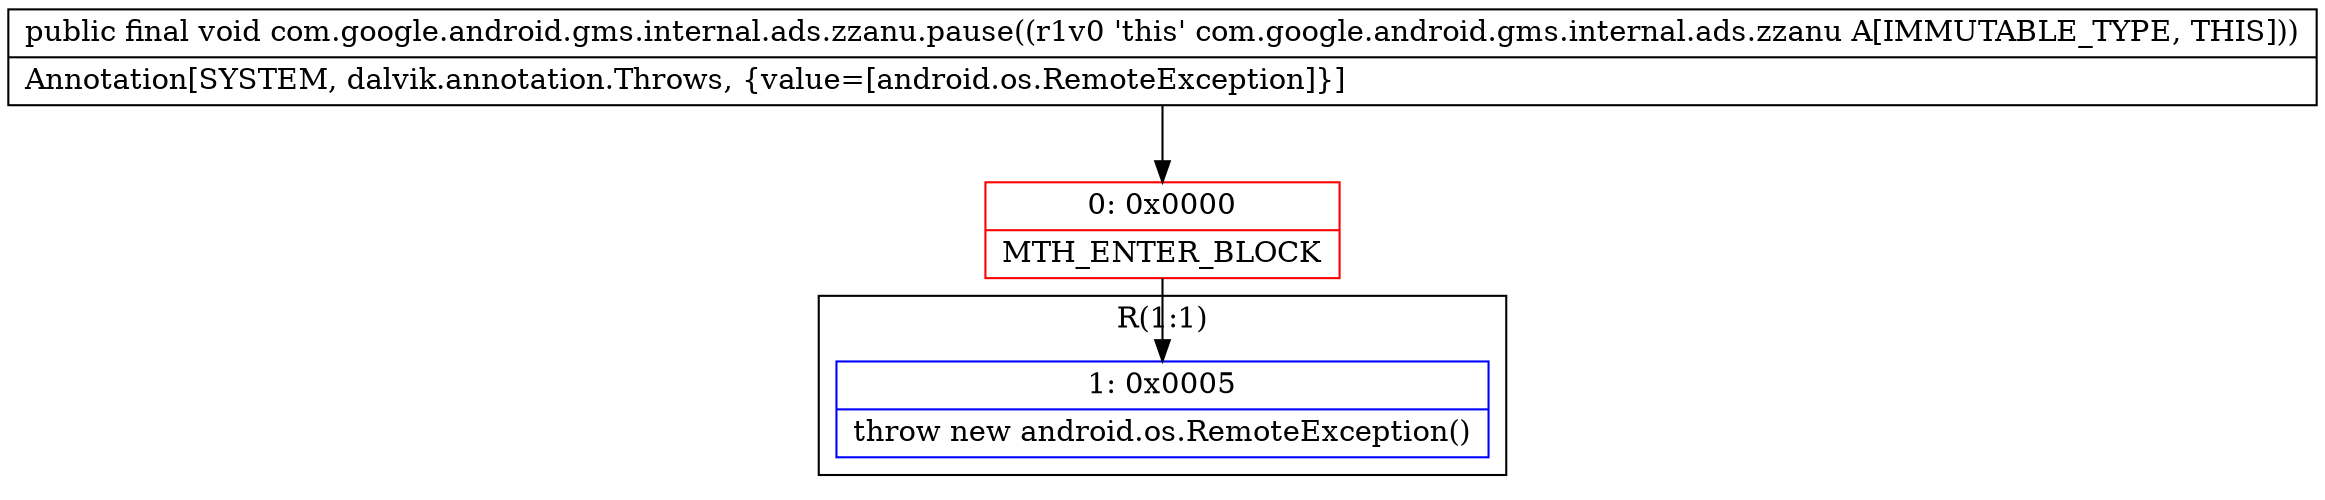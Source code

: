 digraph "CFG forcom.google.android.gms.internal.ads.zzanu.pause()V" {
subgraph cluster_Region_854207494 {
label = "R(1:1)";
node [shape=record,color=blue];
Node_1 [shape=record,label="{1\:\ 0x0005|throw new android.os.RemoteException()\l}"];
}
Node_0 [shape=record,color=red,label="{0\:\ 0x0000|MTH_ENTER_BLOCK\l}"];
MethodNode[shape=record,label="{public final void com.google.android.gms.internal.ads.zzanu.pause((r1v0 'this' com.google.android.gms.internal.ads.zzanu A[IMMUTABLE_TYPE, THIS]))  | Annotation[SYSTEM, dalvik.annotation.Throws, \{value=[android.os.RemoteException]\}]\l}"];
MethodNode -> Node_0;
Node_0 -> Node_1;
}


